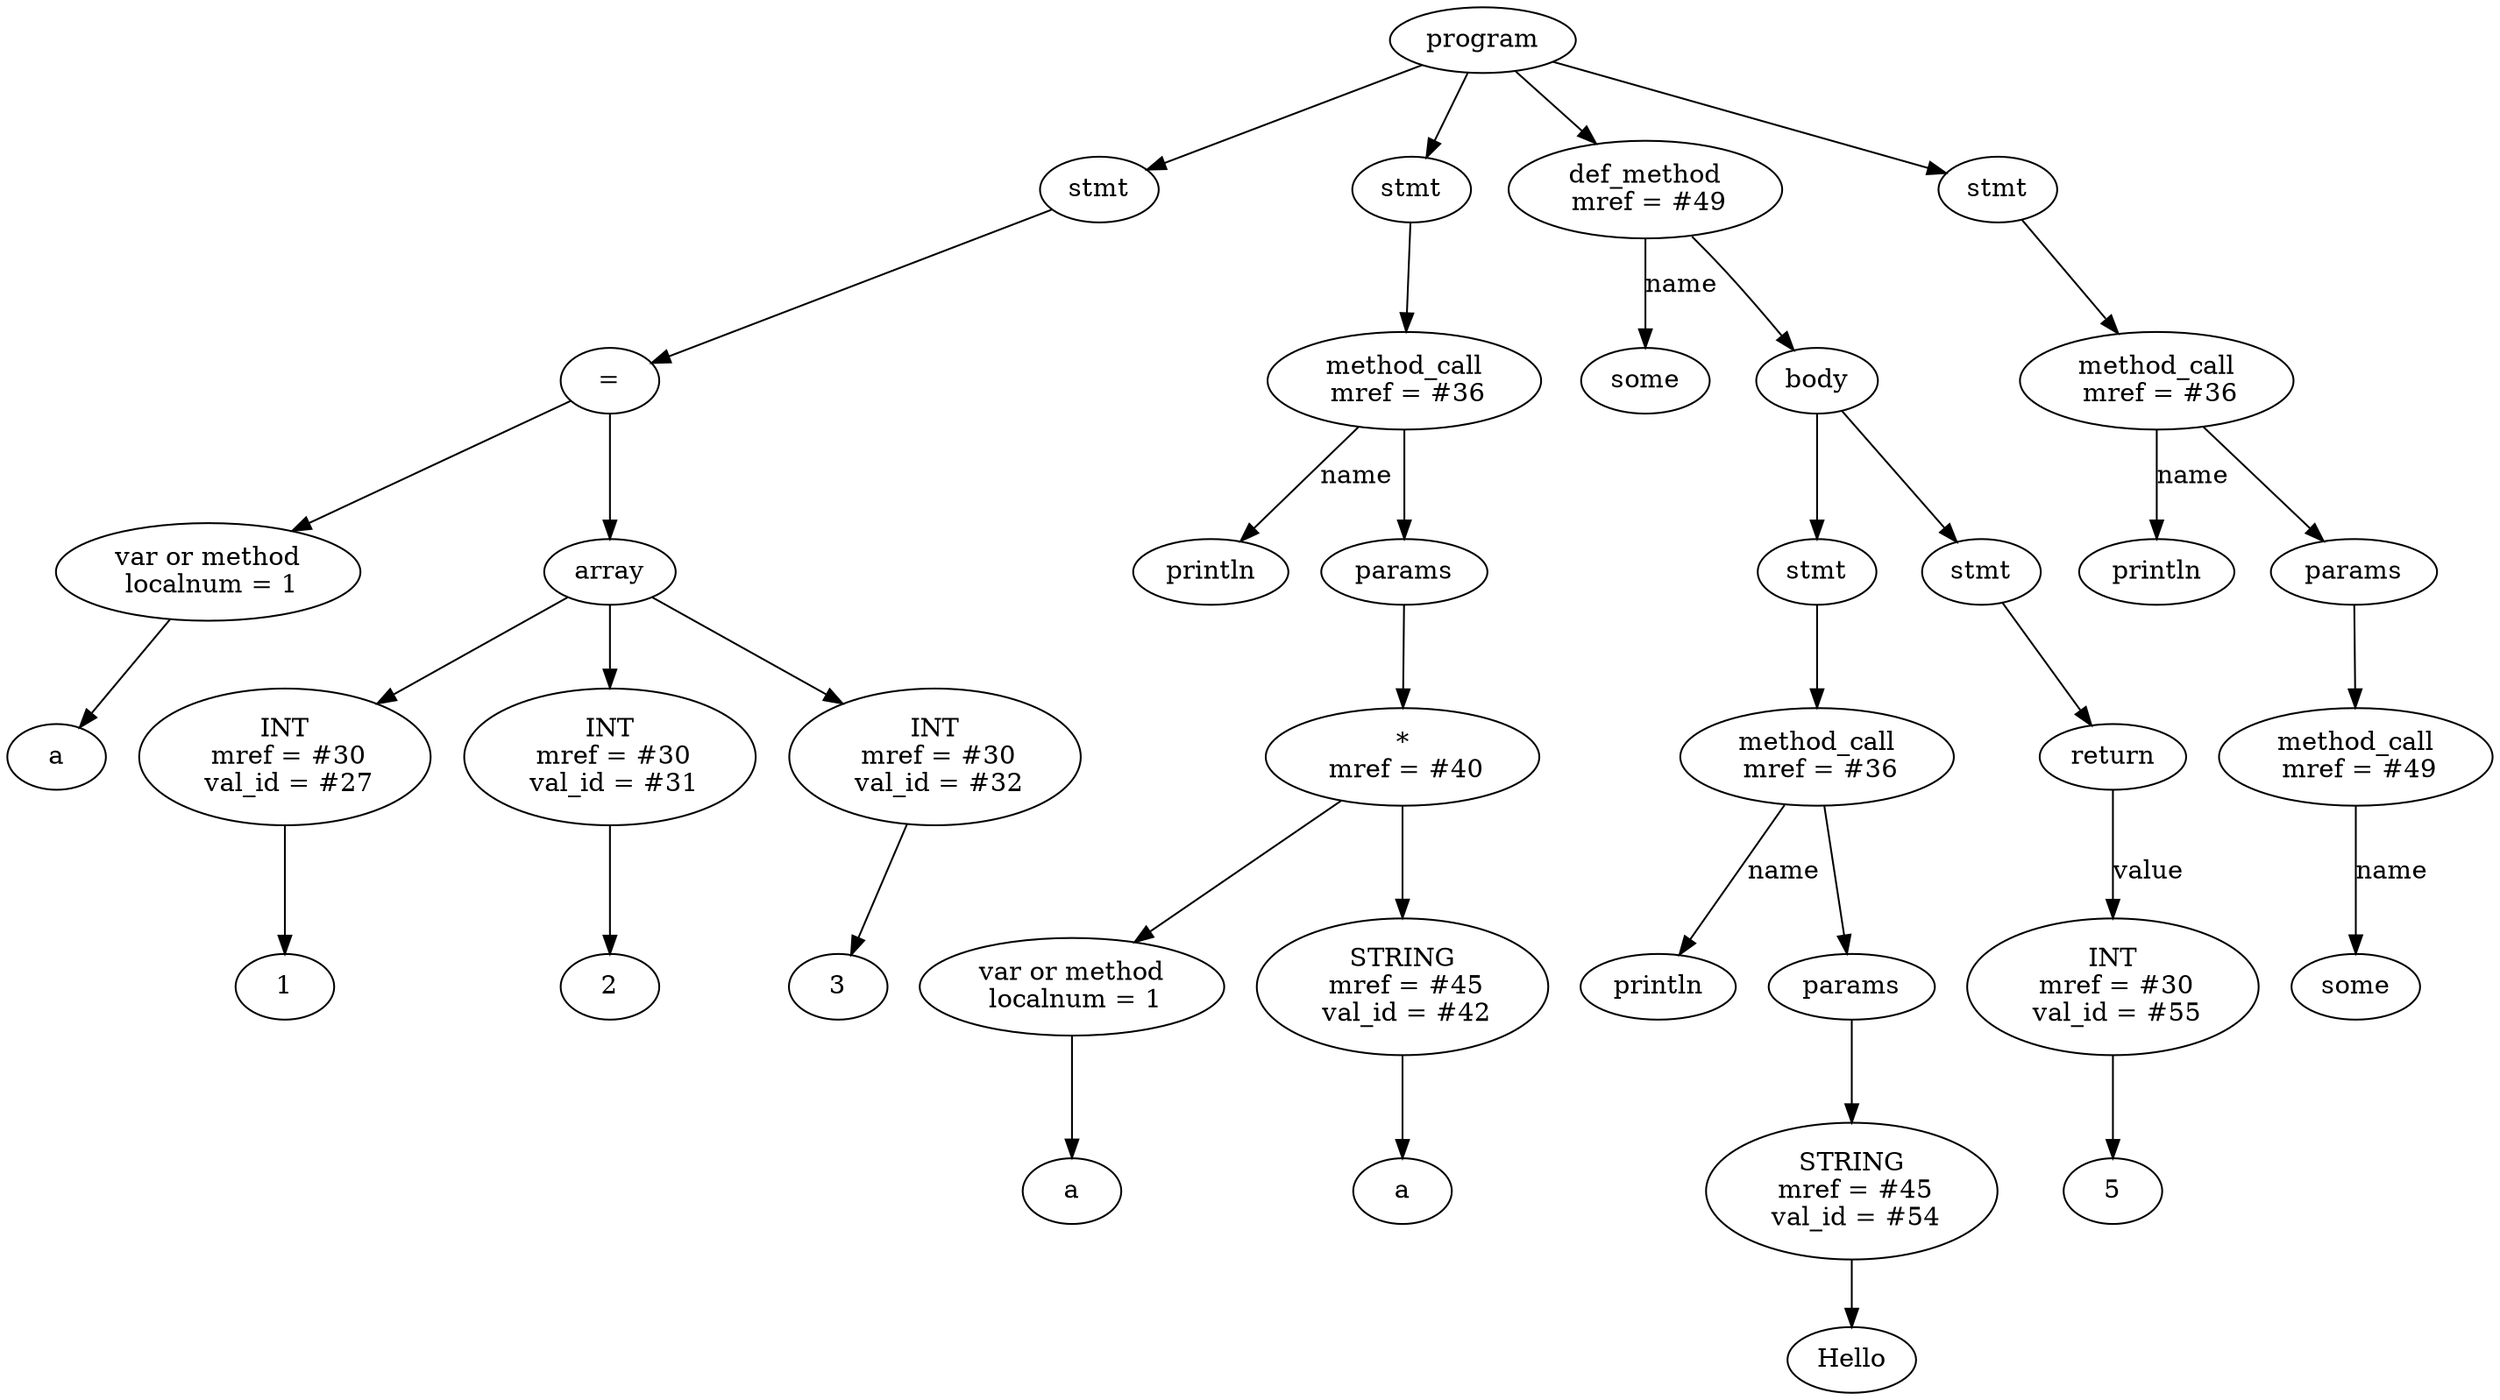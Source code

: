 digraph G {
Id00D05410 [label="program"]
Id00D03F00 [label="stmt"]
Id00D03E90 [label="="]
Id00CF51E8 [label="var or method\n localnum = 1"]
IdVal00CF51E8 [label="a"]
Id00CF51E8->IdVal00CF51E8
Id00D03E20 [label = "array"]
Id00D03CD0 [label="INT\n mref = #30\n val_id = #27"]
IdVal00D03CD0 [label="1"]
Id00D03CD0->IdVal00D03CD0
Id00D03E20->Id00D03CD0
Id00D03D40 [label="INT\n mref = #30\n val_id = #31"]
IdVal00D03D40 [label="2"]
Id00D03D40->IdVal00D03D40
Id00D03E20->Id00D03D40
Id00D03DB0 [label="INT\n mref = #30\n val_id = #32"]
IdVal00D03DB0 [label="3"]
Id00D03DB0->IdVal00D03DB0
Id00D03E20->Id00D03DB0
Id00D03E90->Id00CF51E8
Id00D03E90->Id00D03E20
Id00D03F00->Id00D03E90
Id00D05410->Id00D03F00
Id00D041D8 [label="stmt"]
Id00D04140 [label="method_call\n mref = #36"]
IdMethodNameVal00D04140 [label="println"]
Id00D04140->IdMethodNameVal00D04140 [label="name"]
Id00CFDF68 [label="params"]
Id00D04140->Id00CFDF68
Id00D040D0 [label="*\n mref = #40"]
Id00D03FC0 [label="var or method\n localnum = 1"]
IdVal00D03FC0 [label="a"]
Id00D03FC0->IdVal00D03FC0
Id00D04060 [label="STRING\n mref = #45\n val_id = #42"]
IdVal00D04060 [label="a"]
Id00D04060->IdVal00D04060
Id00D040D0->Id00D03FC0
Id00D040D0->Id00D04060
Id00CFDF68->Id00D040D0
Id00D041D8->Id00D04140
Id00D05410->Id00D041D8
Id00D04B48 [label="def_method\n mref = #49"]
IdName00D04B48 [label="some"]
Id00D04B48->IdName00D04B48 [label = "name"]
Id00CFE4E0 [label="body"]
Id00D04318 [label="stmt"]
Id00D04A68 [label="method_call\n mref = #36"]
IdMethodNameVal00D04A68 [label="println"]
Id00D04A68->IdMethodNameVal00D04A68 [label="name"]
Id00CFE3C8 [label="params"]
Id00D04A68->Id00CFE3C8
Id00D049F8 [label="STRING\n mref = #45\n val_id = #54"]
IdVal00D049F8 [label="Hello"]
Id00D049F8->IdVal00D049F8
Id00CFE3C8->Id00D049F8
Id00D04318->Id00D04A68
Id00CFE4E0->Id00D04318
Id00D048B8 [label="stmt"]
IdName00D048B8 [label="return"]
Id00D04AD8 [label="INT\n mref = #30\n val_id = #55"]
IdVal00D04AD8 [label="5"]
Id00D04AD8->IdVal00D04AD8
IdName00D048B8->Id00D04AD8 [label="value"]
Id00D048B8->IdName00D048B8
Id00CFE4E0->Id00D048B8
Id00D04B48->Id00CFE4E0
Id00D05410->Id00D04B48
Id00D04958 [label="stmt"]
Id00D04E90 [label="method_call\n mref = #36"]
IdMethodNameVal00D04E90 [label="println"]
Id00D04E90->IdMethodNameVal00D04E90 [label="name"]
Id00CFE2E8 [label="params"]
Id00D04E90->Id00CFE2E8
Id00D04FE0 [label="method_call\n mref = #49"]
IdMethodNameVal00D04FE0 [label="some"]
Id00D04FE0->IdMethodNameVal00D04FE0 [label="name"]
Id00CFE2E8->Id00D04FE0
Id00D04958->Id00D04E90
Id00D05410->Id00D04958
}
